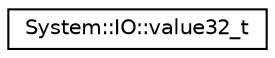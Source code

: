 digraph G
{
  edge [fontname="Helvetica",fontsize="10",labelfontname="Helvetica",labelfontsize="10"];
  node [fontname="Helvetica",fontsize="10",shape=record];
  rankdir="LR";
  Node1 [label="System::IO::value32_t",height=0.2,width=0.4,color="black", fillcolor="white", style="filled",URL="$union_system_1_1_i_o_1_1value32__t.html"];
}
